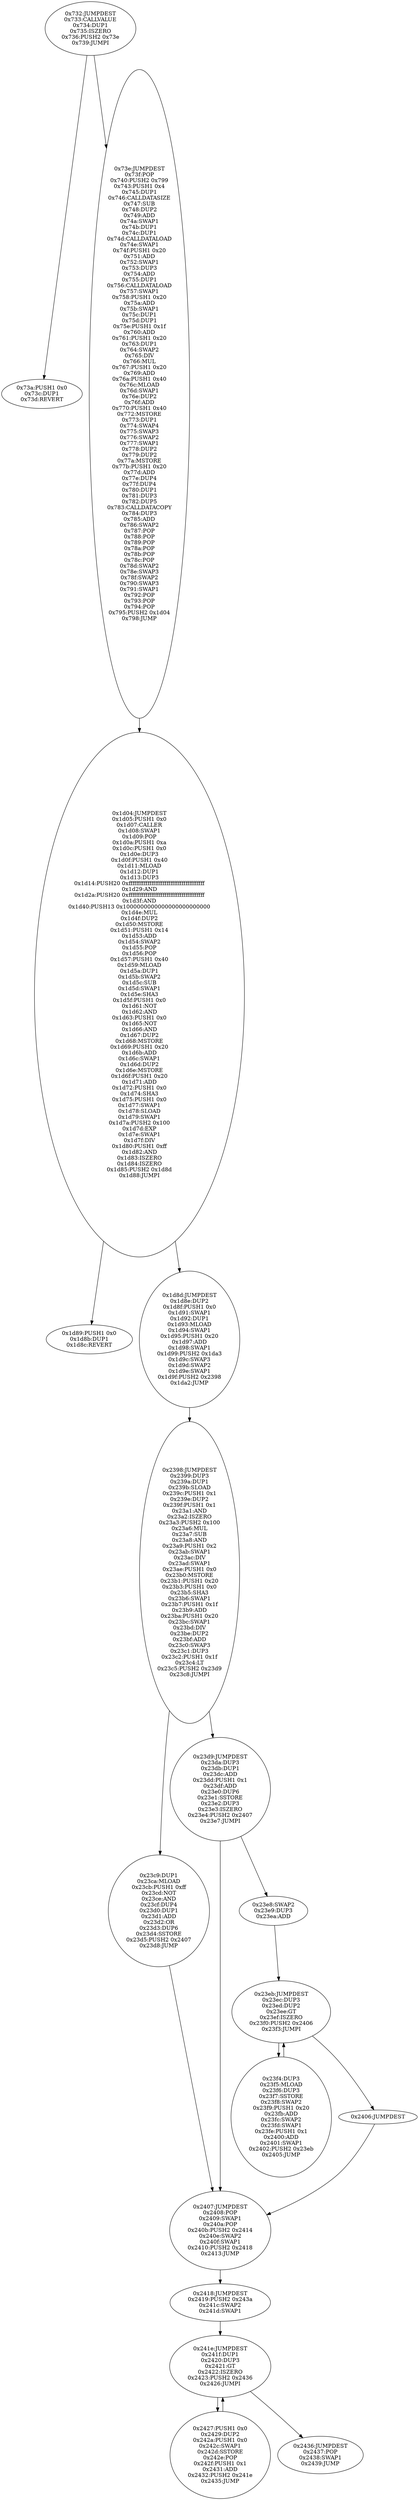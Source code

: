 digraph{
1842[label="0x732:JUMPDEST
0x733:CALLVALUE
0x734:DUP1
0x735:ISZERO
0x736:PUSH2 0x73e
0x739:JUMPI"]
1842 -> 1850
1842 -> 1854
1850[label="0x73a:PUSH1 0x0
0x73c:DUP1
0x73d:REVERT"]
1854[label="0x73e:JUMPDEST
0x73f:POP
0x740:PUSH2 0x799
0x743:PUSH1 0x4
0x745:DUP1
0x746:CALLDATASIZE
0x747:SUB
0x748:DUP2
0x749:ADD
0x74a:SWAP1
0x74b:DUP1
0x74c:DUP1
0x74d:CALLDATALOAD
0x74e:SWAP1
0x74f:PUSH1 0x20
0x751:ADD
0x752:SWAP1
0x753:DUP3
0x754:ADD
0x755:DUP1
0x756:CALLDATALOAD
0x757:SWAP1
0x758:PUSH1 0x20
0x75a:ADD
0x75b:SWAP1
0x75c:DUP1
0x75d:DUP1
0x75e:PUSH1 0x1f
0x760:ADD
0x761:PUSH1 0x20
0x763:DUP1
0x764:SWAP2
0x765:DIV
0x766:MUL
0x767:PUSH1 0x20
0x769:ADD
0x76a:PUSH1 0x40
0x76c:MLOAD
0x76d:SWAP1
0x76e:DUP2
0x76f:ADD
0x770:PUSH1 0x40
0x772:MSTORE
0x773:DUP1
0x774:SWAP4
0x775:SWAP3
0x776:SWAP2
0x777:SWAP1
0x778:DUP2
0x779:DUP2
0x77a:MSTORE
0x77b:PUSH1 0x20
0x77d:ADD
0x77e:DUP4
0x77f:DUP4
0x780:DUP1
0x781:DUP3
0x782:DUP5
0x783:CALLDATACOPY
0x784:DUP3
0x785:ADD
0x786:SWAP2
0x787:POP
0x788:POP
0x789:POP
0x78a:POP
0x78b:POP
0x78c:POP
0x78d:SWAP2
0x78e:SWAP3
0x78f:SWAP2
0x790:SWAP3
0x791:SWAP1
0x792:POP
0x793:POP
0x794:POP
0x795:PUSH2 0x1d04
0x798:JUMP"]
1854 -> 7428
7428[label="0x1d04:JUMPDEST
0x1d05:PUSH1 0x0
0x1d07:CALLER
0x1d08:SWAP1
0x1d09:POP
0x1d0a:PUSH1 0xa
0x1d0c:PUSH1 0x0
0x1d0e:DUP3
0x1d0f:PUSH1 0x40
0x1d11:MLOAD
0x1d12:DUP1
0x1d13:DUP3
0x1d14:PUSH20 0xffffffffffffffffffffffffffffffffffffffff
0x1d29:AND
0x1d2a:PUSH20 0xffffffffffffffffffffffffffffffffffffffff
0x1d3f:AND
0x1d40:PUSH13 0x1000000000000000000000000
0x1d4e:MUL
0x1d4f:DUP2
0x1d50:MSTORE
0x1d51:PUSH1 0x14
0x1d53:ADD
0x1d54:SWAP2
0x1d55:POP
0x1d56:POP
0x1d57:PUSH1 0x40
0x1d59:MLOAD
0x1d5a:DUP1
0x1d5b:SWAP2
0x1d5c:SUB
0x1d5d:SWAP1
0x1d5e:SHA3
0x1d5f:PUSH1 0x0
0x1d61:NOT
0x1d62:AND
0x1d63:PUSH1 0x0
0x1d65:NOT
0x1d66:AND
0x1d67:DUP2
0x1d68:MSTORE
0x1d69:PUSH1 0x20
0x1d6b:ADD
0x1d6c:SWAP1
0x1d6d:DUP2
0x1d6e:MSTORE
0x1d6f:PUSH1 0x20
0x1d71:ADD
0x1d72:PUSH1 0x0
0x1d74:SHA3
0x1d75:PUSH1 0x0
0x1d77:SWAP1
0x1d78:SLOAD
0x1d79:SWAP1
0x1d7a:PUSH2 0x100
0x1d7d:EXP
0x1d7e:SWAP1
0x1d7f:DIV
0x1d80:PUSH1 0xff
0x1d82:AND
0x1d83:ISZERO
0x1d84:ISZERO
0x1d85:PUSH2 0x1d8d
0x1d88:JUMPI"]
7428 -> 7561
7428 -> 7565
7561[label="0x1d89:PUSH1 0x0
0x1d8b:DUP1
0x1d8c:REVERT"]
7565[label="0x1d8d:JUMPDEST
0x1d8e:DUP2
0x1d8f:PUSH1 0x0
0x1d91:SWAP1
0x1d92:DUP1
0x1d93:MLOAD
0x1d94:SWAP1
0x1d95:PUSH1 0x20
0x1d97:ADD
0x1d98:SWAP1
0x1d99:PUSH2 0x1da3
0x1d9c:SWAP3
0x1d9d:SWAP2
0x1d9e:SWAP1
0x1d9f:PUSH2 0x2398
0x1da2:JUMP"]
7565 -> 9112
9112[label="0x2398:JUMPDEST
0x2399:DUP3
0x239a:DUP1
0x239b:SLOAD
0x239c:PUSH1 0x1
0x239e:DUP2
0x239f:PUSH1 0x1
0x23a1:AND
0x23a2:ISZERO
0x23a3:PUSH2 0x100
0x23a6:MUL
0x23a7:SUB
0x23a8:AND
0x23a9:PUSH1 0x2
0x23ab:SWAP1
0x23ac:DIV
0x23ad:SWAP1
0x23ae:PUSH1 0x0
0x23b0:MSTORE
0x23b1:PUSH1 0x20
0x23b3:PUSH1 0x0
0x23b5:SHA3
0x23b6:SWAP1
0x23b7:PUSH1 0x1f
0x23b9:ADD
0x23ba:PUSH1 0x20
0x23bc:SWAP1
0x23bd:DIV
0x23be:DUP2
0x23bf:ADD
0x23c0:SWAP3
0x23c1:DUP3
0x23c2:PUSH1 0x1f
0x23c4:LT
0x23c5:PUSH2 0x23d9
0x23c8:JUMPI"]
9112 -> 9161
9112 -> 9177
9161[label="0x23c9:DUP1
0x23ca:MLOAD
0x23cb:PUSH1 0xff
0x23cd:NOT
0x23ce:AND
0x23cf:DUP4
0x23d0:DUP1
0x23d1:ADD
0x23d2:OR
0x23d3:DUP6
0x23d4:SSTORE
0x23d5:PUSH2 0x2407
0x23d8:JUMP"]
9161 -> 9223
9223[label="0x2407:JUMPDEST
0x2408:POP
0x2409:SWAP1
0x240a:POP
0x240b:PUSH2 0x2414
0x240e:SWAP2
0x240f:SWAP1
0x2410:PUSH2 0x2418
0x2413:JUMP"]
9223 -> 9240
9177[label="0x23d9:JUMPDEST
0x23da:DUP3
0x23db:DUP1
0x23dc:ADD
0x23dd:PUSH1 0x1
0x23df:ADD
0x23e0:DUP6
0x23e1:SSTORE
0x23e2:DUP3
0x23e3:ISZERO
0x23e4:PUSH2 0x2407
0x23e7:JUMPI"]
9177 -> 9192
9177 -> 9223
9192[label="0x23e8:SWAP2
0x23e9:DUP3
0x23ea:ADD"]
9192 -> 9195
9195[label="0x23eb:JUMPDEST
0x23ec:DUP3
0x23ed:DUP2
0x23ee:GT
0x23ef:ISZERO
0x23f0:PUSH2 0x2406
0x23f3:JUMPI"]
9195 -> 9204
9195 -> 9222
9204[label="0x23f4:DUP3
0x23f5:MLOAD
0x23f6:DUP3
0x23f7:SSTORE
0x23f8:SWAP2
0x23f9:PUSH1 0x20
0x23fb:ADD
0x23fc:SWAP2
0x23fd:SWAP1
0x23fe:PUSH1 0x1
0x2400:ADD
0x2401:SWAP1
0x2402:PUSH2 0x23eb
0x2405:JUMP"]
9204 -> 9195
9240[label="0x2418:JUMPDEST
0x2419:PUSH2 0x243a
0x241c:SWAP2
0x241d:SWAP1"]
9240 -> 9246
9246[label="0x241e:JUMPDEST
0x241f:DUP1
0x2420:DUP3
0x2421:GT
0x2422:ISZERO
0x2423:PUSH2 0x2436
0x2426:JUMPI"]
9246 -> 9255
9246 -> 9270
9255[label="0x2427:PUSH1 0x0
0x2429:DUP2
0x242a:PUSH1 0x0
0x242c:SWAP1
0x242d:SSTORE
0x242e:POP
0x242f:PUSH1 0x1
0x2431:ADD
0x2432:PUSH2 0x241e
0x2435:JUMP"]
9255 -> 9246
9222[label="0x2406:JUMPDEST"]
9222 -> 9223
9270[label="0x2436:JUMPDEST
0x2437:POP
0x2438:SWAP1
0x2439:JUMP"]

}